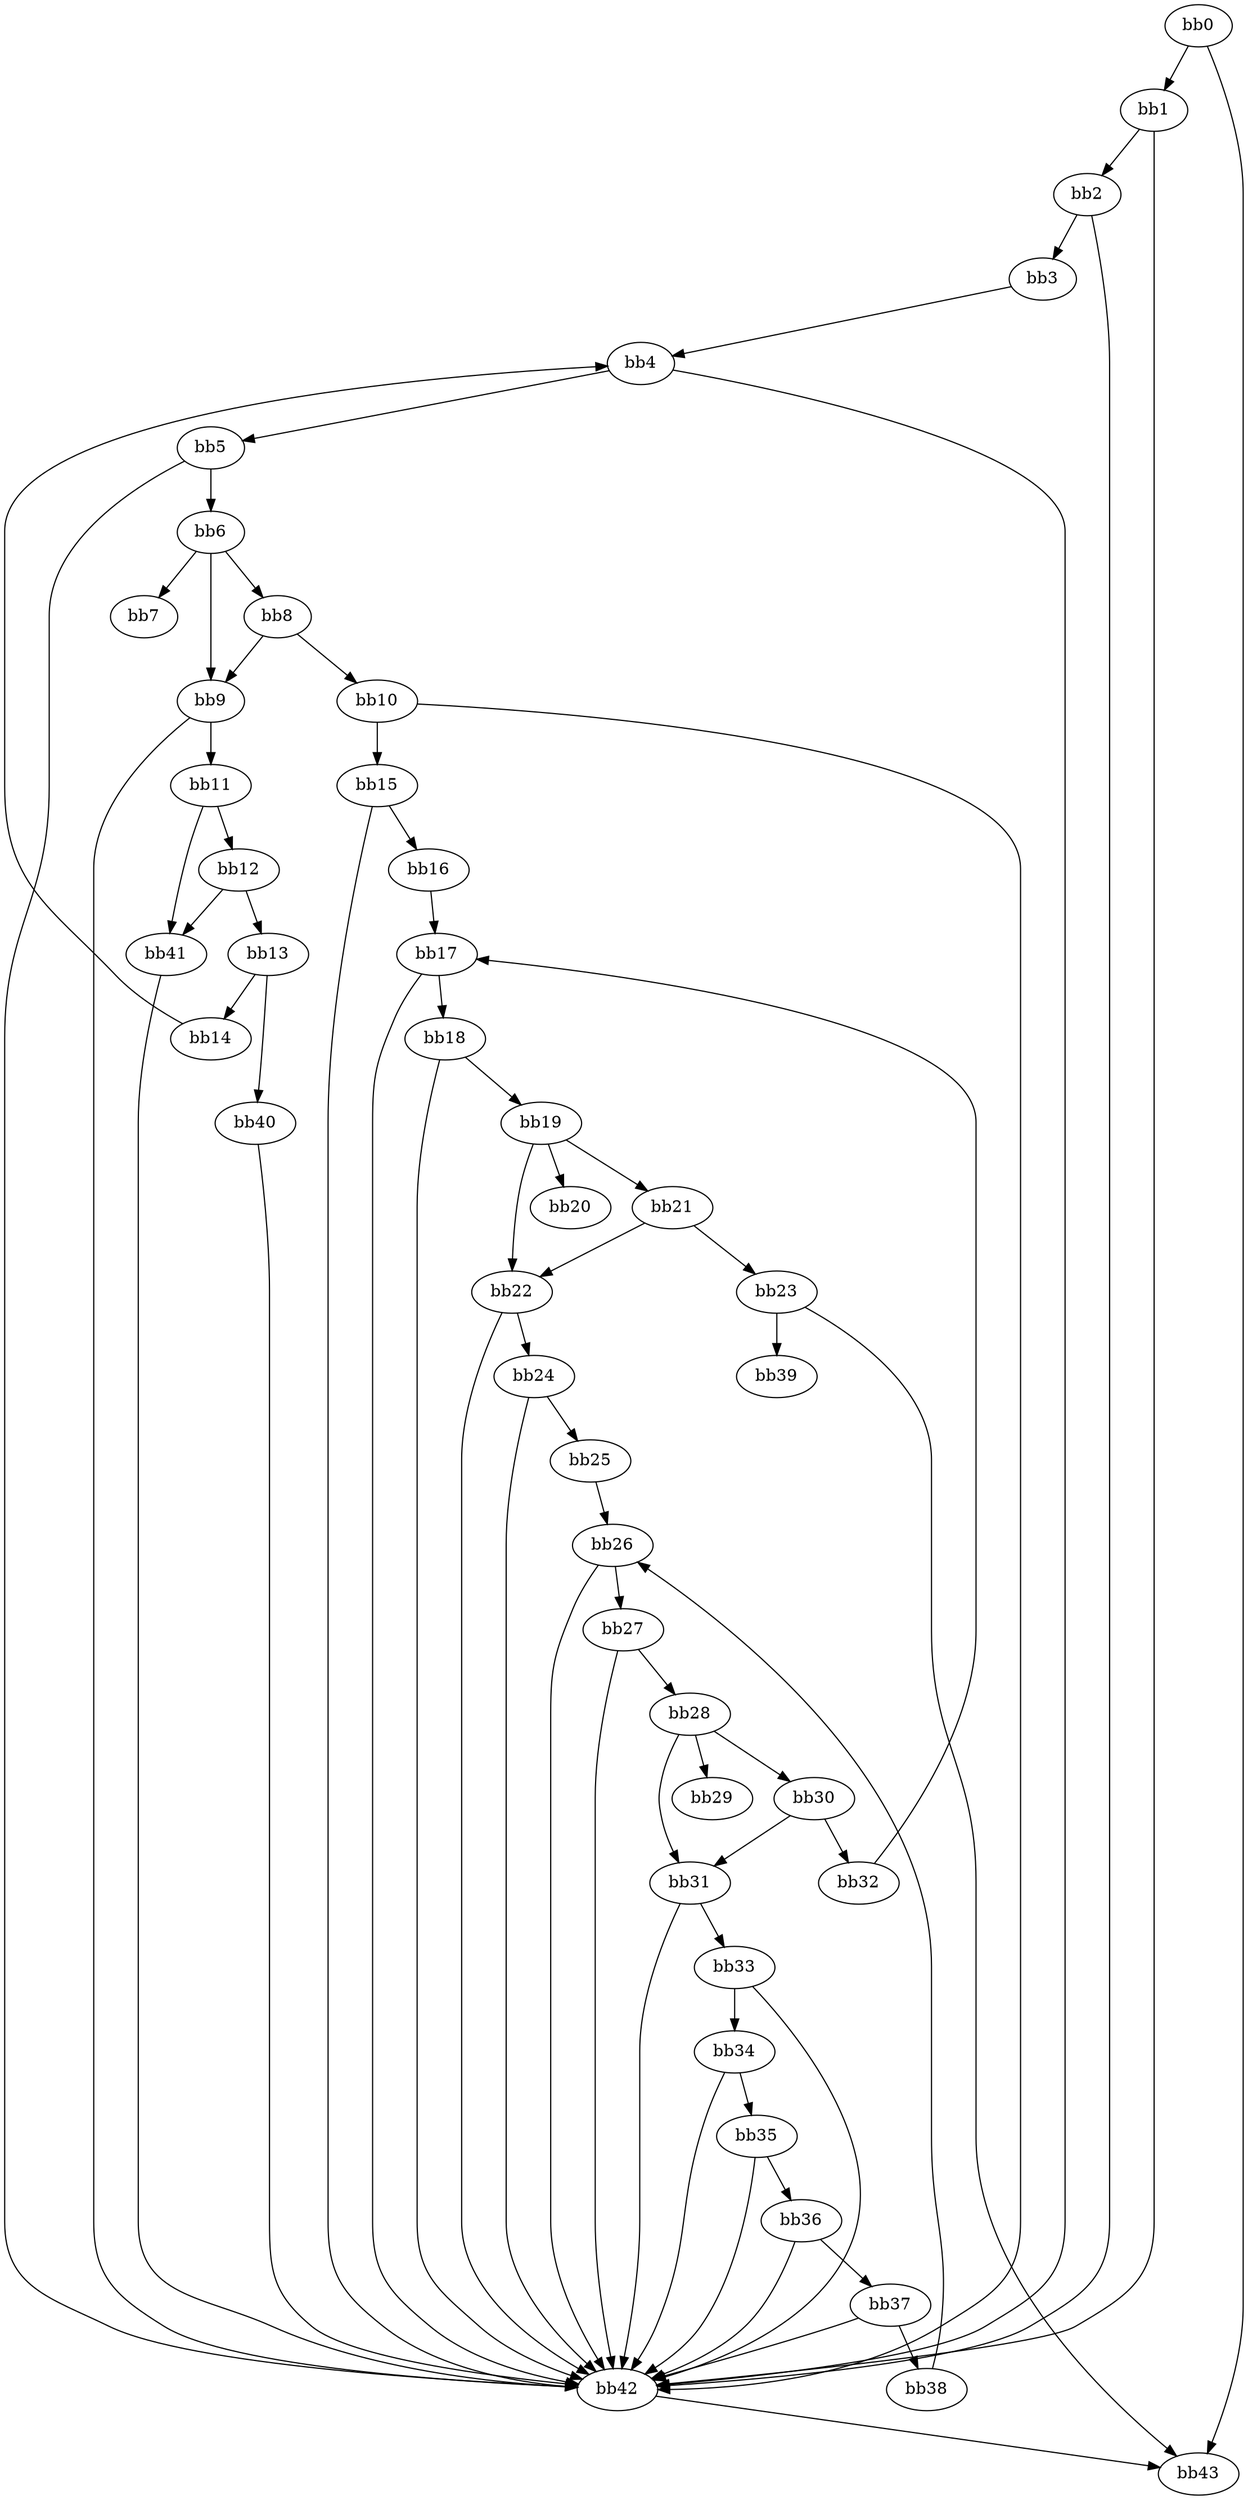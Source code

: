 digraph {
    0 [ label = "bb0\l" ]
    1 [ label = "bb1\l" ]
    2 [ label = "bb2\l" ]
    3 [ label = "bb3\l" ]
    4 [ label = "bb4\l" ]
    5 [ label = "bb5\l" ]
    6 [ label = "bb6\l" ]
    7 [ label = "bb7\l" ]
    8 [ label = "bb8\l" ]
    9 [ label = "bb9\l" ]
    10 [ label = "bb10\l" ]
    11 [ label = "bb11\l" ]
    12 [ label = "bb12\l" ]
    13 [ label = "bb13\l" ]
    14 [ label = "bb14\l" ]
    15 [ label = "bb15\l" ]
    16 [ label = "bb16\l" ]
    17 [ label = "bb17\l" ]
    18 [ label = "bb18\l" ]
    19 [ label = "bb19\l" ]
    20 [ label = "bb20\l" ]
    21 [ label = "bb21\l" ]
    22 [ label = "bb22\l" ]
    23 [ label = "bb23\l" ]
    24 [ label = "bb24\l" ]
    25 [ label = "bb25\l" ]
    26 [ label = "bb26\l" ]
    27 [ label = "bb27\l" ]
    28 [ label = "bb28\l" ]
    29 [ label = "bb29\l" ]
    30 [ label = "bb30\l" ]
    31 [ label = "bb31\l" ]
    32 [ label = "bb32\l" ]
    33 [ label = "bb33\l" ]
    34 [ label = "bb34\l" ]
    35 [ label = "bb35\l" ]
    36 [ label = "bb36\l" ]
    37 [ label = "bb37\l" ]
    38 [ label = "bb38\l" ]
    39 [ label = "bb39\l" ]
    40 [ label = "bb40\l" ]
    41 [ label = "bb41\l" ]
    42 [ label = "bb42\l" ]
    43 [ label = "bb43\l" ]
    0 -> 1 [ ]
    0 -> 43 [ ]
    1 -> 2 [ ]
    1 -> 42 [ ]
    2 -> 3 [ ]
    2 -> 42 [ ]
    3 -> 4 [ ]
    4 -> 5 [ ]
    4 -> 42 [ ]
    5 -> 6 [ ]
    5 -> 42 [ ]
    6 -> 7 [ ]
    6 -> 8 [ ]
    6 -> 9 [ ]
    8 -> 9 [ ]
    8 -> 10 [ ]
    9 -> 11 [ ]
    9 -> 42 [ ]
    10 -> 15 [ ]
    10 -> 42 [ ]
    11 -> 12 [ ]
    11 -> 41 [ ]
    12 -> 13 [ ]
    12 -> 41 [ ]
    13 -> 14 [ ]
    13 -> 40 [ ]
    14 -> 4 [ ]
    15 -> 16 [ ]
    15 -> 42 [ ]
    16 -> 17 [ ]
    17 -> 18 [ ]
    17 -> 42 [ ]
    18 -> 19 [ ]
    18 -> 42 [ ]
    19 -> 20 [ ]
    19 -> 21 [ ]
    19 -> 22 [ ]
    21 -> 22 [ ]
    21 -> 23 [ ]
    22 -> 24 [ ]
    22 -> 42 [ ]
    23 -> 39 [ ]
    23 -> 43 [ ]
    24 -> 25 [ ]
    24 -> 42 [ ]
    25 -> 26 [ ]
    26 -> 27 [ ]
    26 -> 42 [ ]
    27 -> 28 [ ]
    27 -> 42 [ ]
    28 -> 29 [ ]
    28 -> 30 [ ]
    28 -> 31 [ ]
    30 -> 31 [ ]
    30 -> 32 [ ]
    31 -> 33 [ ]
    31 -> 42 [ ]
    32 -> 17 [ ]
    33 -> 34 [ ]
    33 -> 42 [ ]
    34 -> 35 [ ]
    34 -> 42 [ ]
    35 -> 36 [ ]
    35 -> 42 [ ]
    36 -> 37 [ ]
    36 -> 42 [ ]
    37 -> 38 [ ]
    37 -> 42 [ ]
    38 -> 26 [ ]
    40 -> 42 [ ]
    41 -> 42 [ ]
    42 -> 43 [ ]
}

